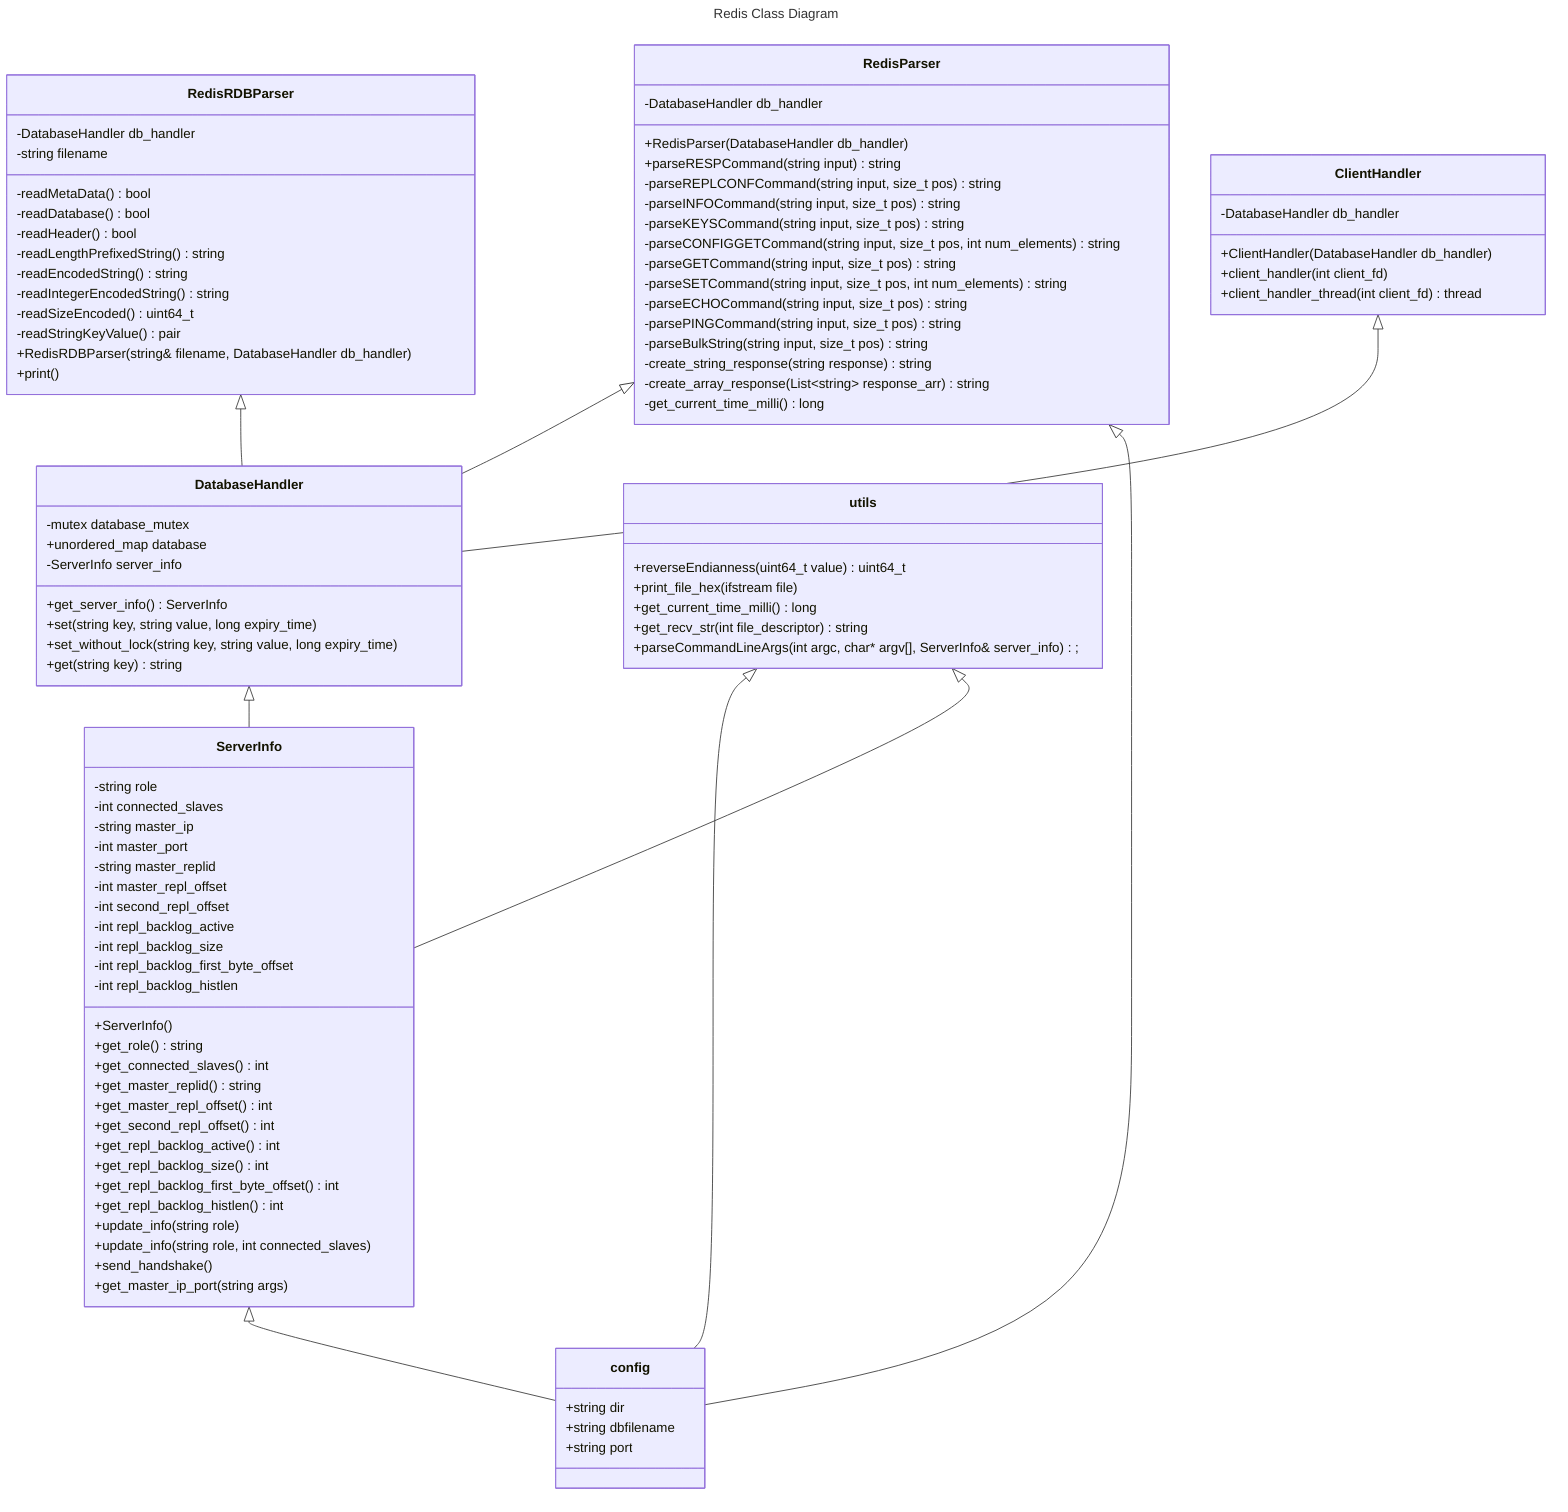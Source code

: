 ---
title: Redis Class Diagram
---
classDiagram
    RedisRDBParser <|-- DatabaseHandler
    ClientHandler <|-- DatabaseHandler
    RedisParser <|-- DatabaseHandler
    DatabaseHandler <|-- ServerInfo
    RedisParser <|-- config
    utils <|-- config
    ServerInfo <|-- config
    utils <|-- ServerInfo 
    class RedisRDBParser{
        -DatabaseHandler db_handler
        -string filename
        -readMetaData() bool
        -readDatabase() bool
        -readHeader() bool
        -readLengthPrefixedString() string
        -readEncodedString() string
        -readIntegerEncodedString() string
        -readSizeEncoded() uint64_t
        -readStringKeyValue() pair
        +RedisRDBParser(string& filename, DatabaseHandler db_handler)
        +print()
    }
    class DatabaseHandler{
        -mutex database_mutex
        +unordered_map database
        -ServerInfo server_info
        +get_server_info() ServerInfo
        +set(string key, string value, long expiry_time) 
        +set_without_lock(string key, string value, long expiry_time)
        +get(string key) string
    }
    class ClientHandler{ 
        +ClientHandler(DatabaseHandler db_handler)
        +client_handler(int client_fd)
        +client_handler_thread(int client_fd) thread
        -DatabaseHandler db_handler
    }
    class RedisParser{
        +RedisParser(DatabaseHandler db_handler)
        +parseRESPCommand(string input) string
        -DatabaseHandler db_handler
        -parseREPLCONFCommand(string input, size_t pos) string
        -parseINFOCommand(string input, size_t pos) string
        -parseKEYSCommand(string input, size_t pos) string
        -parseCONFIGGETCommand(string input, size_t pos, int num_elements) string
        -parseGETCommand(string input, size_t pos) string
        -parseSETCommand(string input, size_t pos, int num_elements) string
        -parseECHOCommand(string input, size_t pos) string
        -parsePINGCommand(string input, size_t pos) string
        -parseBulkString(string input, size_t pos) string
        -create_string_response(string response) string
        -create_array_response(List~string~ response_arr) string
        -get_current_time_milli() long
    }
    class ServerInfo{
        +ServerInfo()
        +get_role() string
        +get_connected_slaves() int
        +get_master_replid() string
        +get_master_repl_offset() int
        +get_second_repl_offset() int
        +get_repl_backlog_active() int
        +get_repl_backlog_size() int
        +get_repl_backlog_first_byte_offset() int
        +get_repl_backlog_histlen() int
        +update_info(string role)
        +update_info(string role, int connected_slaves)
        +send_handshake()
        +get_master_ip_port(string args)

        -string role
        -int connected_slaves
        -string master_ip
        -int master_port
        -string master_replid
        -int master_repl_offset
        -int second_repl_offset
        -int repl_backlog_active
        -int repl_backlog_size
        -int repl_backlog_first_byte_offset
        -int repl_backlog_histlen
    }
    class config{
        +string dir
        +string dbfilename
        +string port
    }
    class utils{
        +reverseEndianness(uint64_t value) uint64_t
        +print_file_hex(ifstream file)
        +get_current_time_milli() long
        +get_recv_str(int file_descriptor) string
        +parseCommandLineArgs(int argc, char* argv[], ServerInfo& server_info);
    }